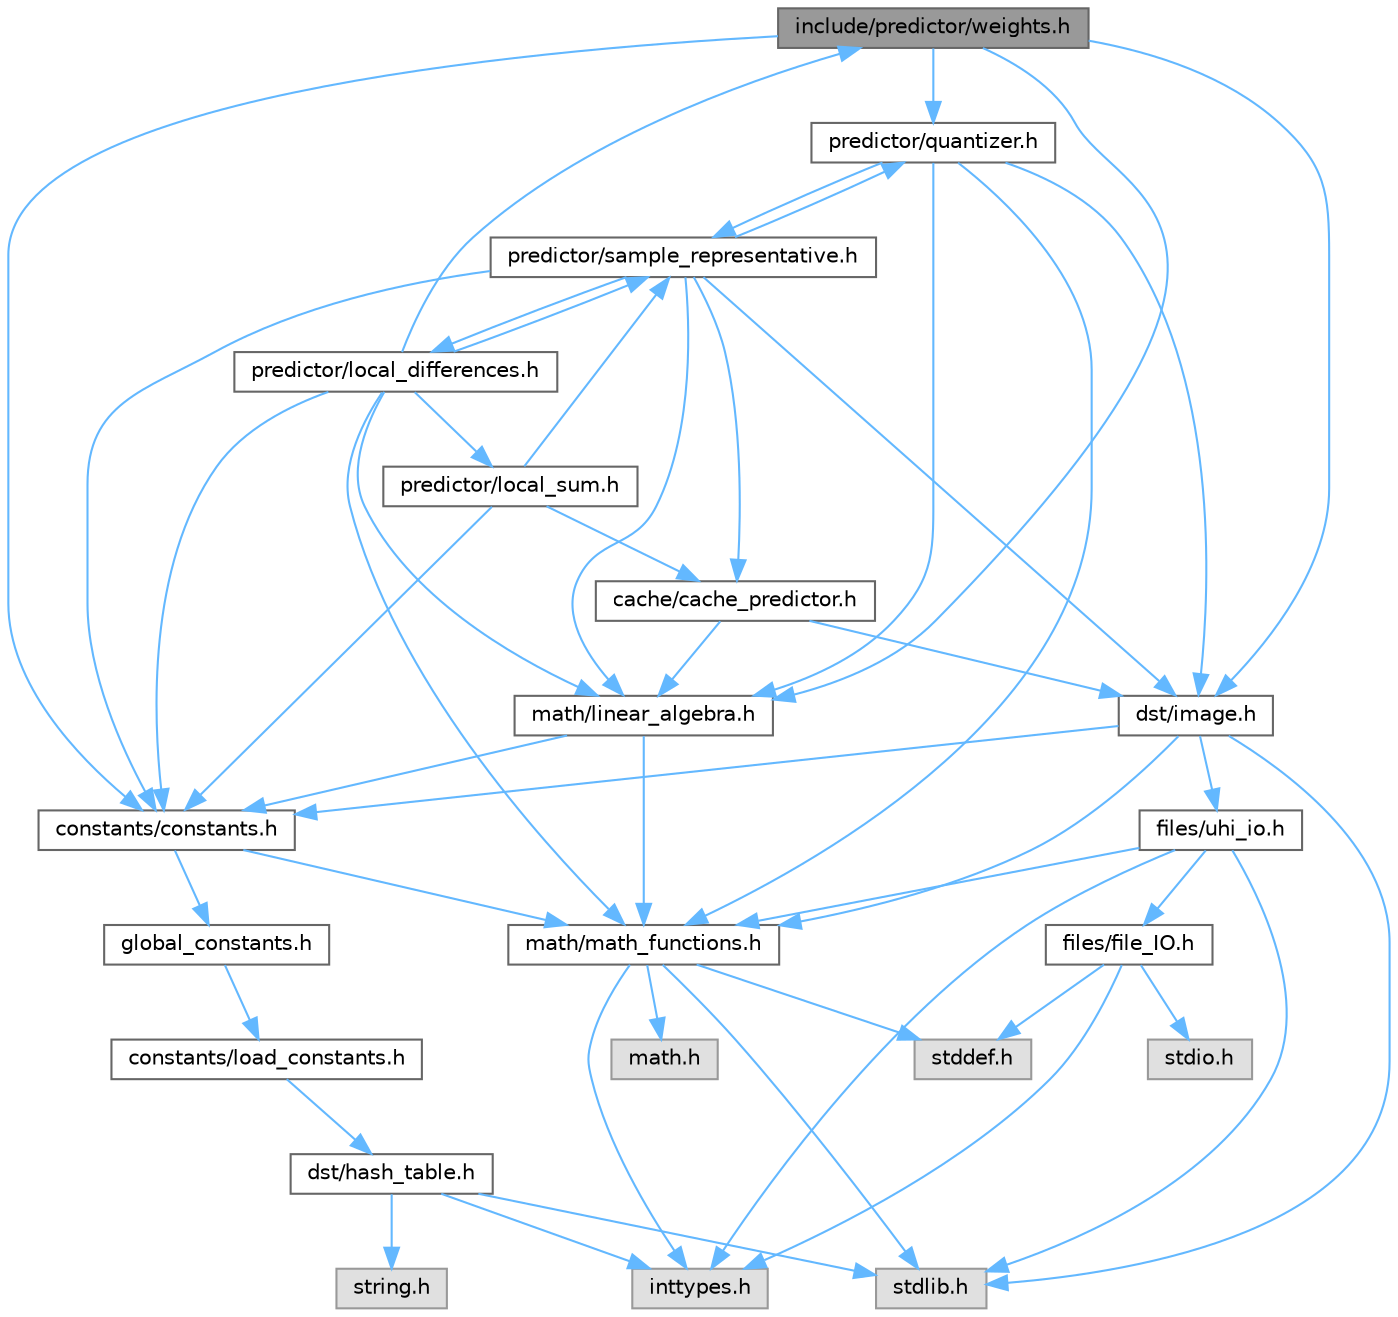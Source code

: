 digraph "include/predictor/weights.h"
{
 // LATEX_PDF_SIZE
  bgcolor="transparent";
  edge [fontname=Helvetica,fontsize=10,labelfontname=Helvetica,labelfontsize=10];
  node [fontname=Helvetica,fontsize=10,shape=box,height=0.2,width=0.4];
  Node1 [id="Node000001",label="include/predictor/weights.h",height=0.2,width=0.4,color="gray40", fillcolor="grey60", style="filled", fontcolor="black",tooltip=" "];
  Node1 -> Node2 [id="edge99_Node000001_Node000002",color="steelblue1",style="solid",tooltip=" "];
  Node2 [id="Node000002",label="constants/constants.h",height=0.2,width=0.4,color="grey40", fillcolor="white", style="filled",URL="$d9/db6/a00146.html",tooltip=" "];
  Node2 -> Node3 [id="edge100_Node000002_Node000003",color="steelblue1",style="solid",tooltip=" "];
  Node3 [id="Node000003",label="math/math_functions.h",height=0.2,width=0.4,color="grey40", fillcolor="white", style="filled",URL="$d7/d9a/a00152.html",tooltip=" "];
  Node3 -> Node4 [id="edge101_Node000003_Node000004",color="steelblue1",style="solid",tooltip=" "];
  Node4 [id="Node000004",label="stdlib.h",height=0.2,width=0.4,color="grey60", fillcolor="#E0E0E0", style="filled",tooltip=" "];
  Node3 -> Node5 [id="edge102_Node000003_Node000005",color="steelblue1",style="solid",tooltip=" "];
  Node5 [id="Node000005",label="math.h",height=0.2,width=0.4,color="grey60", fillcolor="#E0E0E0", style="filled",tooltip=" "];
  Node3 -> Node6 [id="edge103_Node000003_Node000006",color="steelblue1",style="solid",tooltip=" "];
  Node6 [id="Node000006",label="inttypes.h",height=0.2,width=0.4,color="grey60", fillcolor="#E0E0E0", style="filled",tooltip=" "];
  Node3 -> Node7 [id="edge104_Node000003_Node000007",color="steelblue1",style="solid",tooltip=" "];
  Node7 [id="Node000007",label="stddef.h",height=0.2,width=0.4,color="grey60", fillcolor="#E0E0E0", style="filled",tooltip=" "];
  Node2 -> Node8 [id="edge105_Node000002_Node000008",color="steelblue1",style="solid",tooltip=" "];
  Node8 [id="Node000008",label="global_constants.h",height=0.2,width=0.4,color="grey40", fillcolor="white", style="filled",URL="$d2/df5/a00137.html",tooltip=" "];
  Node8 -> Node9 [id="edge106_Node000008_Node000009",color="steelblue1",style="solid",tooltip=" "];
  Node9 [id="Node000009",label="constants/load_constants.h",height=0.2,width=0.4,color="grey40", fillcolor="white", style="filled",URL="$d7/dce/a00143.html",tooltip=" "];
  Node9 -> Node10 [id="edge107_Node000009_Node000010",color="steelblue1",style="solid",tooltip=" "];
  Node10 [id="Node000010",label="dst/hash_table.h",height=0.2,width=0.4,color="grey40", fillcolor="white", style="filled",URL="$df/d6a/a00119.html",tooltip=" "];
  Node10 -> Node4 [id="edge108_Node000010_Node000004",color="steelblue1",style="solid",tooltip=" "];
  Node10 -> Node6 [id="edge109_Node000010_Node000006",color="steelblue1",style="solid",tooltip=" "];
  Node10 -> Node11 [id="edge110_Node000010_Node000011",color="steelblue1",style="solid",tooltip=" "];
  Node11 [id="Node000011",label="string.h",height=0.2,width=0.4,color="grey60", fillcolor="#E0E0E0", style="filled",tooltip=" "];
  Node1 -> Node12 [id="edge111_Node000001_Node000012",color="steelblue1",style="solid",tooltip=" "];
  Node12 [id="Node000012",label="dst/image.h",height=0.2,width=0.4,color="grey40", fillcolor="white", style="filled",URL="$d3/d00/a00113.html",tooltip=" "];
  Node12 -> Node3 [id="edge112_Node000012_Node000003",color="steelblue1",style="solid",tooltip=" "];
  Node12 -> Node2 [id="edge113_Node000012_Node000002",color="steelblue1",style="solid",tooltip=" "];
  Node12 -> Node4 [id="edge114_Node000012_Node000004",color="steelblue1",style="solid",tooltip=" "];
  Node12 -> Node13 [id="edge115_Node000012_Node000013",color="steelblue1",style="solid",tooltip=" "];
  Node13 [id="Node000013",label="files/uhi_io.h",height=0.2,width=0.4,color="grey40", fillcolor="white", style="filled",URL="$d1/d88/a00128.html",tooltip=" "];
  Node13 -> Node6 [id="edge116_Node000013_Node000006",color="steelblue1",style="solid",tooltip=" "];
  Node13 -> Node4 [id="edge117_Node000013_Node000004",color="steelblue1",style="solid",tooltip=" "];
  Node13 -> Node14 [id="edge118_Node000013_Node000014",color="steelblue1",style="solid",tooltip=" "];
  Node14 [id="Node000014",label="files/file_IO.h",height=0.2,width=0.4,color="grey40", fillcolor="white", style="filled",URL="$df/dc8/a00122.html",tooltip=" "];
  Node14 -> Node6 [id="edge119_Node000014_Node000006",color="steelblue1",style="solid",tooltip=" "];
  Node14 -> Node7 [id="edge120_Node000014_Node000007",color="steelblue1",style="solid",tooltip=" "];
  Node14 -> Node15 [id="edge121_Node000014_Node000015",color="steelblue1",style="solid",tooltip=" "];
  Node15 [id="Node000015",label="stdio.h",height=0.2,width=0.4,color="grey60", fillcolor="#E0E0E0", style="filled",tooltip=" "];
  Node13 -> Node3 [id="edge122_Node000013_Node000003",color="steelblue1",style="solid",tooltip=" "];
  Node1 -> Node16 [id="edge123_Node000001_Node000016",color="steelblue1",style="solid",tooltip=" "];
  Node16 [id="Node000016",label="math/linear_algebra.h",height=0.2,width=0.4,color="grey40", fillcolor="white", style="filled",URL="$da/d1e/a00149.html",tooltip=" "];
  Node16 -> Node2 [id="edge124_Node000016_Node000002",color="steelblue1",style="solid",tooltip=" "];
  Node16 -> Node3 [id="edge125_Node000016_Node000003",color="steelblue1",style="solid",tooltip=" "];
  Node1 -> Node17 [id="edge126_Node000001_Node000017",color="steelblue1",style="solid",tooltip=" "];
  Node17 [id="Node000017",label="predictor/quantizer.h",height=0.2,width=0.4,color="grey40", fillcolor="white", style="filled",URL="$d1/d44/a00098.html",tooltip=" "];
  Node17 -> Node12 [id="edge127_Node000017_Node000012",color="steelblue1",style="solid",tooltip=" "];
  Node17 -> Node3 [id="edge128_Node000017_Node000003",color="steelblue1",style="solid",tooltip=" "];
  Node17 -> Node16 [id="edge129_Node000017_Node000016",color="steelblue1",style="solid",tooltip=" "];
  Node17 -> Node18 [id="edge130_Node000017_Node000018",color="steelblue1",style="solid",tooltip=" "];
  Node18 [id="Node000018",label="predictor/sample_representative.h",height=0.2,width=0.4,color="grey40", fillcolor="white", style="filled",URL="$d1/dc1/a00092.html",tooltip=" "];
  Node18 -> Node12 [id="edge131_Node000018_Node000012",color="steelblue1",style="solid",tooltip=" "];
  Node18 -> Node2 [id="edge132_Node000018_Node000002",color="steelblue1",style="solid",tooltip=" "];
  Node18 -> Node19 [id="edge133_Node000018_Node000019",color="steelblue1",style="solid",tooltip=" "];
  Node19 [id="Node000019",label="cache/cache_predictor.h",height=0.2,width=0.4,color="grey40", fillcolor="white", style="filled",URL="$db/db6/a00074.html",tooltip="Deprecated, Used as a buffer for debugging and temporary storage."];
  Node19 -> Node16 [id="edge134_Node000019_Node000016",color="steelblue1",style="solid",tooltip=" "];
  Node19 -> Node12 [id="edge135_Node000019_Node000012",color="steelblue1",style="solid",tooltip=" "];
  Node18 -> Node16 [id="edge136_Node000018_Node000016",color="steelblue1",style="solid",tooltip=" "];
  Node18 -> Node20 [id="edge137_Node000018_Node000020",color="steelblue1",style="solid",tooltip=" "];
  Node20 [id="Node000020",label="predictor/local_differences.h",height=0.2,width=0.4,color="grey40", fillcolor="white", style="filled",URL="$d4/d3a/a00101.html",tooltip=" "];
  Node20 -> Node2 [id="edge138_Node000020_Node000002",color="steelblue1",style="solid",tooltip=" "];
  Node20 -> Node16 [id="edge139_Node000020_Node000016",color="steelblue1",style="solid",tooltip=" "];
  Node20 -> Node3 [id="edge140_Node000020_Node000003",color="steelblue1",style="solid",tooltip=" "];
  Node20 -> Node21 [id="edge141_Node000020_Node000021",color="steelblue1",style="solid",tooltip=" "];
  Node21 [id="Node000021",label="predictor/local_sum.h",height=0.2,width=0.4,color="grey40", fillcolor="white", style="filled",URL="$df/d98/a00107.html",tooltip=" "];
  Node21 -> Node2 [id="edge142_Node000021_Node000002",color="steelblue1",style="solid",tooltip=" "];
  Node21 -> Node18 [id="edge143_Node000021_Node000018",color="steelblue1",style="solid",tooltip=" "];
  Node21 -> Node19 [id="edge144_Node000021_Node000019",color="steelblue1",style="solid",tooltip=" "];
  Node20 -> Node18 [id="edge145_Node000020_Node000018",color="steelblue1",style="solid",tooltip=" "];
  Node20 -> Node1 [id="edge146_Node000020_Node000001",color="steelblue1",style="solid",tooltip=" "];
  Node18 -> Node17 [id="edge147_Node000018_Node000017",color="steelblue1",style="solid",tooltip=" "];
}
